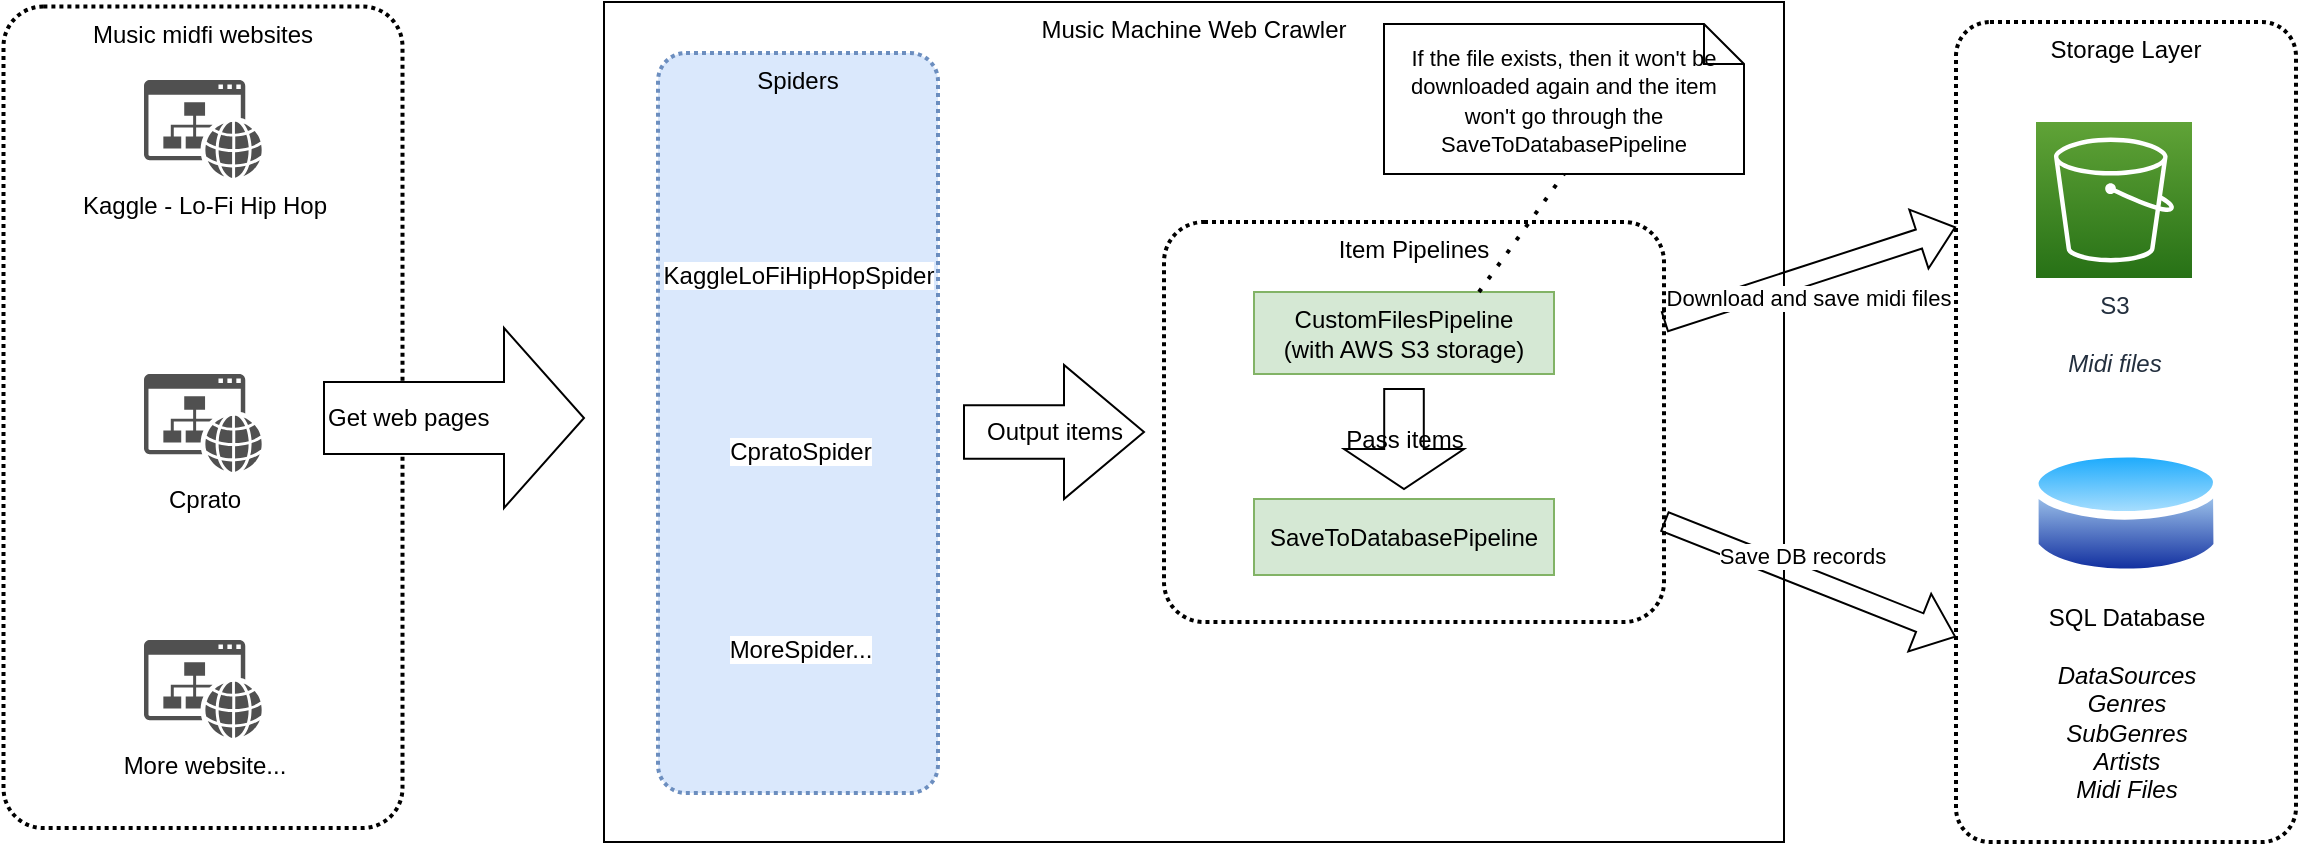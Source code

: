 <mxfile version="21.7.4" type="github" pages="2">
  <diagram name="第 1 页" id="KAcV6QaegKqWOvZqdOD0">
    <mxGraphModel dx="2261" dy="728" grid="1" gridSize="10" guides="1" tooltips="1" connect="1" arrows="1" fold="1" page="1" pageScale="1" pageWidth="827" pageHeight="1169" math="0" shadow="0">
      <root>
        <mxCell id="0" />
        <mxCell id="1" parent="0" />
        <mxCell id="iimmU4DLcN_E9HQ8q81G-2" value="Music midfi websites" style="rounded=1;arcSize=10;dashed=1;fillColor=none;gradientColor=none;dashPattern=1 1;strokeWidth=2;verticalAlign=top;" parent="1" vertex="1">
          <mxGeometry x="-70.25" y="92.25" width="199.5" height="410.75" as="geometry" />
        </mxCell>
        <mxCell id="ZnKwZtGsvDxtWSczT_U5-38" value="Music Machine Web Crawler" style="rounded=0;whiteSpace=wrap;html=1;verticalAlign=top;" parent="1" vertex="1">
          <mxGeometry x="230" y="90" width="590" height="420" as="geometry" />
        </mxCell>
        <mxCell id="ZnKwZtGsvDxtWSczT_U5-5" value="Storage Layer" style="rounded=1;arcSize=10;dashed=1;fillColor=none;gradientColor=none;dashPattern=1 1;strokeWidth=2;verticalAlign=top;" parent="1" vertex="1">
          <mxGeometry x="906" y="100" width="170" height="410" as="geometry" />
        </mxCell>
        <mxCell id="ZnKwZtGsvDxtWSczT_U5-1" value="S3&lt;br&gt;&lt;br&gt;&lt;i&gt;Midi files&lt;/i&gt;" style="sketch=0;points=[[0,0,0],[0.25,0,0],[0.5,0,0],[0.75,0,0],[1,0,0],[0,1,0],[0.25,1,0],[0.5,1,0],[0.75,1,0],[1,1,0],[0,0.25,0],[0,0.5,0],[0,0.75,0],[1,0.25,0],[1,0.5,0],[1,0.75,0]];outlineConnect=0;fontColor=#232F3E;gradientColor=#60A337;gradientDirection=north;fillColor=#277116;strokeColor=#ffffff;dashed=0;verticalLabelPosition=bottom;verticalAlign=top;align=center;html=1;fontSize=12;fontStyle=0;aspect=fixed;shape=mxgraph.aws4.resourceIcon;resIcon=mxgraph.aws4.s3;" parent="1" vertex="1">
          <mxGeometry x="946" y="150" width="78" height="78" as="geometry" />
        </mxCell>
        <mxCell id="ZnKwZtGsvDxtWSczT_U5-6" value="Spiders" style="rounded=1;arcSize=10;dashed=1;fillColor=#dae8fc;dashPattern=1 1;strokeWidth=2;verticalAlign=top;strokeColor=#6c8ebf;" parent="1" vertex="1">
          <mxGeometry x="257" y="115.5" width="140" height="370" as="geometry" />
        </mxCell>
        <mxCell id="ZnKwZtGsvDxtWSczT_U5-7" value="Kaggle - Lo-Fi Hip Hop" style="sketch=0;pointerEvents=1;shadow=0;dashed=0;html=1;strokeColor=none;fillColor=#505050;labelPosition=center;verticalLabelPosition=bottom;verticalAlign=top;outlineConnect=0;align=center;shape=mxgraph.office.concepts.website;" parent="1" vertex="1">
          <mxGeometry y="129" width="59" height="49" as="geometry" />
        </mxCell>
        <mxCell id="ZnKwZtGsvDxtWSczT_U5-8" value="Cprato" style="sketch=0;pointerEvents=1;shadow=0;dashed=0;html=1;strokeColor=none;fillColor=#505050;labelPosition=center;verticalLabelPosition=bottom;verticalAlign=top;outlineConnect=0;align=center;shape=mxgraph.office.concepts.website;" parent="1" vertex="1">
          <mxGeometry y="276" width="59" height="49" as="geometry" />
        </mxCell>
        <mxCell id="ZnKwZtGsvDxtWSczT_U5-11" value="More website..." style="sketch=0;pointerEvents=1;shadow=0;dashed=0;html=1;strokeColor=none;fillColor=#505050;labelPosition=center;verticalLabelPosition=bottom;verticalAlign=top;outlineConnect=0;align=center;shape=mxgraph.office.concepts.website;" parent="1" vertex="1">
          <mxGeometry y="409" width="59" height="49" as="geometry" />
        </mxCell>
        <mxCell id="ZnKwZtGsvDxtWSczT_U5-12" value="KaggleLoFiHipHopSpider" style="shape=image;html=1;verticalAlign=top;verticalLabelPosition=bottom;labelBackgroundColor=#ffffff;imageAspect=0;aspect=fixed;image=https://cdn2.iconfinder.com/data/icons/free-line-halloween-icons/24/Spider-128.png" parent="1" vertex="1">
          <mxGeometry x="312.5" y="185" width="28" height="28" as="geometry" />
        </mxCell>
        <mxCell id="ZnKwZtGsvDxtWSczT_U5-13" value="CpratoSpider" style="shape=image;html=1;verticalAlign=top;verticalLabelPosition=bottom;labelBackgroundColor=#ffffff;imageAspect=0;aspect=fixed;image=https://cdn2.iconfinder.com/data/icons/free-line-halloween-icons/24/Spider-128.png" parent="1" vertex="1">
          <mxGeometry x="315.5" y="276" width="25" height="25" as="geometry" />
        </mxCell>
        <mxCell id="ZnKwZtGsvDxtWSczT_U5-14" value="MoreSpider..." style="shape=image;html=1;verticalAlign=top;verticalLabelPosition=bottom;labelBackgroundColor=#ffffff;imageAspect=0;aspect=fixed;image=https://cdn2.iconfinder.com/data/icons/free-line-halloween-icons/24/Spider-128.png" parent="1" vertex="1">
          <mxGeometry x="313" y="370" width="30" height="30" as="geometry" />
        </mxCell>
        <mxCell id="ZnKwZtGsvDxtWSczT_U5-15" value="Item Pipelines" style="rounded=1;arcSize=10;dashed=1;fillColor=none;gradientColor=none;dashPattern=1 1;strokeWidth=2;verticalAlign=top;" parent="1" vertex="1">
          <mxGeometry x="510" y="200" width="250" height="200" as="geometry" />
        </mxCell>
        <mxCell id="ZnKwZtGsvDxtWSczT_U5-16" value="Get web pages" style="html=1;shadow=0;dashed=0;align=left;verticalAlign=middle;shape=mxgraph.arrows2.arrow;dy=0.6;dx=40;notch=0;" parent="1" vertex="1">
          <mxGeometry x="90" y="253" width="130" height="90" as="geometry" />
        </mxCell>
        <mxCell id="ZnKwZtGsvDxtWSczT_U5-20" value="SaveToDatabasePipeline" style="rounded=0;whiteSpace=wrap;html=1;fillColor=#d5e8d4;strokeColor=#82b366;" parent="1" vertex="1">
          <mxGeometry x="555" y="338.5" width="150" height="38" as="geometry" />
        </mxCell>
        <mxCell id="ZnKwZtGsvDxtWSczT_U5-22" value="CustomFilesPipeline&lt;br&gt;(with AWS S3 storage)" style="rounded=0;whiteSpace=wrap;html=1;fillColor=#d5e8d4;strokeColor=#82b366;" parent="1" vertex="1">
          <mxGeometry x="555" y="235" width="150" height="41" as="geometry" />
        </mxCell>
        <mxCell id="ZnKwZtGsvDxtWSczT_U5-23" value="&lt;font style=&quot;font-size: 11px;&quot;&gt;If the file exists, then it won&#39;t be downloaded again and the item won&#39;t go through the SaveToDatabasePipeline&lt;/font&gt;" style="shape=note;size=20;whiteSpace=wrap;html=1;" parent="1" vertex="1">
          <mxGeometry x="620" y="101" width="180" height="75" as="geometry" />
        </mxCell>
        <mxCell id="ZnKwZtGsvDxtWSczT_U5-24" value="" style="endArrow=none;dashed=1;html=1;dashPattern=1 3;strokeWidth=2;rounded=0;entryX=0.5;entryY=1;entryDx=0;entryDy=0;entryPerimeter=0;exitX=0.75;exitY=0;exitDx=0;exitDy=0;" parent="1" source="ZnKwZtGsvDxtWSczT_U5-22" target="ZnKwZtGsvDxtWSczT_U5-23" edge="1">
          <mxGeometry width="50" height="50" relative="1" as="geometry">
            <mxPoint x="320" y="439" as="sourcePoint" />
            <mxPoint x="370" y="389" as="targetPoint" />
          </mxGeometry>
        </mxCell>
        <mxCell id="ZnKwZtGsvDxtWSczT_U5-28" value="Output items" style="html=1;shadow=0;dashed=0;align=center;verticalAlign=middle;shape=mxgraph.arrows2.arrow;dy=0.6;dx=40;notch=0;" parent="1" vertex="1">
          <mxGeometry x="410" y="271.5" width="90" height="67" as="geometry" />
        </mxCell>
        <mxCell id="ZnKwZtGsvDxtWSczT_U5-33" value="" style="shape=flexArrow;endArrow=classic;html=1;rounded=0;entryX=0;entryY=0.25;entryDx=0;entryDy=0;exitX=1;exitY=0.25;exitDx=0;exitDy=0;" parent="1" source="ZnKwZtGsvDxtWSczT_U5-15" target="ZnKwZtGsvDxtWSczT_U5-5" edge="1">
          <mxGeometry width="50" height="50" relative="1" as="geometry">
            <mxPoint x="740" y="260" as="sourcePoint" />
            <mxPoint x="890" y="220" as="targetPoint" />
          </mxGeometry>
        </mxCell>
        <mxCell id="ZnKwZtGsvDxtWSczT_U5-39" value="Download and save midi files" style="edgeLabel;html=1;align=center;verticalAlign=middle;resizable=0;points=[];" parent="ZnKwZtGsvDxtWSczT_U5-33" vertex="1" connectable="0">
          <mxGeometry x="-0.315" y="-1" relative="1" as="geometry">
            <mxPoint x="22" y="3" as="offset" />
          </mxGeometry>
        </mxCell>
        <mxCell id="ZnKwZtGsvDxtWSczT_U5-36" value="Pass items" style="html=1;shadow=0;dashed=0;align=center;verticalAlign=middle;shape=mxgraph.arrows2.arrow;dy=0.67;dx=20;notch=0;rotation=90;horizontal=0;" parent="1" vertex="1">
          <mxGeometry x="605" y="278.5" width="50" height="60" as="geometry" />
        </mxCell>
        <mxCell id="ZnKwZtGsvDxtWSczT_U5-37" value="" style="shape=flexArrow;endArrow=classic;html=1;rounded=0;entryX=0;entryY=0.75;entryDx=0;entryDy=0;" parent="1" source="ZnKwZtGsvDxtWSczT_U5-15" target="ZnKwZtGsvDxtWSczT_U5-5" edge="1">
          <mxGeometry width="50" height="50" relative="1" as="geometry">
            <mxPoint x="740" y="360" as="sourcePoint" />
            <mxPoint x="890" y="320" as="targetPoint" />
          </mxGeometry>
        </mxCell>
        <mxCell id="ZnKwZtGsvDxtWSczT_U5-40" value="Save DB records" style="edgeLabel;html=1;align=center;verticalAlign=middle;resizable=0;points=[];" parent="ZnKwZtGsvDxtWSczT_U5-37" vertex="1" connectable="0">
          <mxGeometry x="-0.049" y="-1" relative="1" as="geometry">
            <mxPoint y="-11" as="offset" />
          </mxGeometry>
        </mxCell>
        <mxCell id="iimmU4DLcN_E9HQ8q81G-1" value="SQL Database&lt;br&gt;&lt;br&gt;&lt;i&gt;DataSources&lt;br&gt;Genres&lt;br&gt;SubGenres&lt;br&gt;Artists&lt;br&gt;Midi Files&lt;/i&gt;" style="image;aspect=fixed;perimeter=ellipsePerimeter;html=1;align=center;shadow=0;dashed=0;spacingTop=3;image=img/lib/active_directory/database.svg;" parent="1" vertex="1">
          <mxGeometry x="942.97" y="310" width="96.07" height="71.1" as="geometry" />
        </mxCell>
      </root>
    </mxGraphModel>
  </diagram>
  <diagram id="Xs5dcUDygRBJYus8ugkP" name="How to get cookies">
    <mxGraphModel dx="1434" dy="728" grid="1" gridSize="10" guides="1" tooltips="1" connect="1" arrows="1" fold="1" page="1" pageScale="1" pageWidth="827" pageHeight="1169" math="0" shadow="0">
      <root>
        <mxCell id="0" />
        <mxCell id="1" parent="0" />
        <mxCell id="1GA1dH18mJL6OPkvV0rf-7" style="edgeStyle=orthogonalEdgeStyle;rounded=0;orthogonalLoop=1;jettySize=auto;html=1;exitX=0.25;exitY=1;exitDx=0;exitDy=0;entryX=0;entryY=0.75;entryDx=0;entryDy=0;" edge="1" parent="1" source="1GA1dH18mJL6OPkvV0rf-1" target="1GA1dH18mJL6OPkvV0rf-6">
          <mxGeometry relative="1" as="geometry" />
        </mxCell>
        <mxCell id="1GA1dH18mJL6OPkvV0rf-9" value="Automaticaly log in" style="edgeLabel;html=1;align=center;verticalAlign=middle;resizable=0;points=[];" vertex="1" connectable="0" parent="1GA1dH18mJL6OPkvV0rf-7">
          <mxGeometry x="-0.286" y="1" relative="1" as="geometry">
            <mxPoint as="offset" />
          </mxGeometry>
        </mxCell>
        <mxCell id="1GA1dH18mJL6OPkvV0rf-18" style="edgeStyle=orthogonalEdgeStyle;rounded=0;orthogonalLoop=1;jettySize=auto;html=1;exitX=1;exitY=0.75;exitDx=0;exitDy=0;entryX=0;entryY=0.5;entryDx=0;entryDy=0;entryPerimeter=0;" edge="1" parent="1" source="1GA1dH18mJL6OPkvV0rf-1" target="1GA1dH18mJL6OPkvV0rf-3">
          <mxGeometry relative="1" as="geometry" />
        </mxCell>
        <mxCell id="1GA1dH18mJL6OPkvV0rf-19" value="Save cookies" style="edgeLabel;html=1;align=center;verticalAlign=middle;resizable=0;points=[];" vertex="1" connectable="0" parent="1GA1dH18mJL6OPkvV0rf-18">
          <mxGeometry x="-0.084" y="-1" relative="1" as="geometry">
            <mxPoint x="12" y="-2" as="offset" />
          </mxGeometry>
        </mxCell>
        <mxCell id="1GA1dH18mJL6OPkvV0rf-1" value="playwright for python" style="rounded=0;whiteSpace=wrap;html=1;" vertex="1" parent="1">
          <mxGeometry x="194" y="130" width="120" height="60" as="geometry" />
        </mxCell>
        <mxCell id="1GA1dH18mJL6OPkvV0rf-4" style="edgeStyle=none;rounded=0;orthogonalLoop=1;jettySize=auto;html=1;exitX=0;exitY=0.5;exitDx=0;exitDy=0;entryX=1;entryY=0.5;entryDx=0;entryDy=0;" edge="1" parent="1" source="1GA1dH18mJL6OPkvV0rf-2" target="1GA1dH18mJL6OPkvV0rf-1">
          <mxGeometry relative="1" as="geometry" />
        </mxCell>
        <mxCell id="1GA1dH18mJL6OPkvV0rf-5" value="Use" style="edgeLabel;html=1;align=center;verticalAlign=middle;resizable=0;points=[];" vertex="1" connectable="0" parent="1GA1dH18mJL6OPkvV0rf-4">
          <mxGeometry x="-0.133" y="-2" relative="1" as="geometry">
            <mxPoint as="offset" />
          </mxGeometry>
        </mxCell>
        <mxCell id="1GA1dH18mJL6OPkvV0rf-13" style="edgeStyle=orthogonalEdgeStyle;rounded=0;orthogonalLoop=1;jettySize=auto;html=1;exitX=0.75;exitY=1;exitDx=0;exitDy=0;entryX=1;entryY=0.5;entryDx=0;entryDy=0;" edge="1" parent="1" source="1GA1dH18mJL6OPkvV0rf-2" target="1GA1dH18mJL6OPkvV0rf-6">
          <mxGeometry relative="1" as="geometry" />
        </mxCell>
        <mxCell id="1GA1dH18mJL6OPkvV0rf-14" value="1.Visit web pages&lt;br&gt;2.Download midi files" style="edgeLabel;html=1;align=center;verticalAlign=middle;resizable=0;points=[];" vertex="1" connectable="0" parent="1GA1dH18mJL6OPkvV0rf-13">
          <mxGeometry x="-0.23" relative="1" as="geometry">
            <mxPoint as="offset" />
          </mxGeometry>
        </mxCell>
        <mxCell id="1GA1dH18mJL6OPkvV0rf-2" value="XxxSpider" style="rounded=0;whiteSpace=wrap;html=1;" vertex="1" parent="1">
          <mxGeometry x="480" y="130" width="120" height="60" as="geometry" />
        </mxCell>
        <mxCell id="1GA1dH18mJL6OPkvV0rf-11" style="edgeStyle=orthogonalEdgeStyle;rounded=0;orthogonalLoop=1;jettySize=auto;html=1;exitX=1;exitY=0.5;exitDx=0;exitDy=0;exitPerimeter=0;entryX=0.25;entryY=1;entryDx=0;entryDy=0;" edge="1" parent="1" source="1GA1dH18mJL6OPkvV0rf-3" target="1GA1dH18mJL6OPkvV0rf-2">
          <mxGeometry relative="1" as="geometry" />
        </mxCell>
        <mxCell id="1GA1dH18mJL6OPkvV0rf-12" value="load" style="edgeLabel;html=1;align=center;verticalAlign=middle;resizable=0;points=[];" vertex="1" connectable="0" parent="1GA1dH18mJL6OPkvV0rf-11">
          <mxGeometry y="-3" relative="1" as="geometry">
            <mxPoint as="offset" />
          </mxGeometry>
        </mxCell>
        <mxCell id="1GA1dH18mJL6OPkvV0rf-3" value="state.json" style="strokeWidth=2;html=1;shape=mxgraph.flowchart.document2;whiteSpace=wrap;size=0.25;" vertex="1" parent="1">
          <mxGeometry x="370" y="220" width="100" height="60" as="geometry" />
        </mxCell>
        <mxCell id="1GA1dH18mJL6OPkvV0rf-8" style="edgeStyle=orthogonalEdgeStyle;rounded=0;orthogonalLoop=1;jettySize=auto;html=1;exitX=0;exitY=0.25;exitDx=0;exitDy=0;entryX=0.75;entryY=1;entryDx=0;entryDy=0;" edge="1" parent="1" source="1GA1dH18mJL6OPkvV0rf-6" target="1GA1dH18mJL6OPkvV0rf-1">
          <mxGeometry relative="1" as="geometry">
            <mxPoint x="414" y="360" as="sourcePoint" />
            <mxPoint x="310" y="210" as="targetPoint" />
          </mxGeometry>
        </mxCell>
        <mxCell id="1GA1dH18mJL6OPkvV0rf-10" value="return cookies" style="edgeLabel;html=1;align=center;verticalAlign=middle;resizable=0;points=[];" vertex="1" connectable="0" parent="1GA1dH18mJL6OPkvV0rf-8">
          <mxGeometry x="0.1" y="-1" relative="1" as="geometry">
            <mxPoint x="5" y="-16" as="offset" />
          </mxGeometry>
        </mxCell>
        <mxCell id="1GA1dH18mJL6OPkvV0rf-6" value="Music website" style="rounded=0;whiteSpace=wrap;html=1;" vertex="1" parent="1">
          <mxGeometry x="344" y="350" width="120" height="60" as="geometry" />
        </mxCell>
        <mxCell id="1GA1dH18mJL6OPkvV0rf-17" value="Cookie" style="image;aspect=fixed;perimeter=ellipsePerimeter;html=1;align=center;shadow=0;dashed=0;spacingTop=3;image=img/lib/active_directory/key.svg;" vertex="1" parent="1">
          <mxGeometry x="570" y="220" width="50" height="37" as="geometry" />
        </mxCell>
      </root>
    </mxGraphModel>
  </diagram>
</mxfile>
